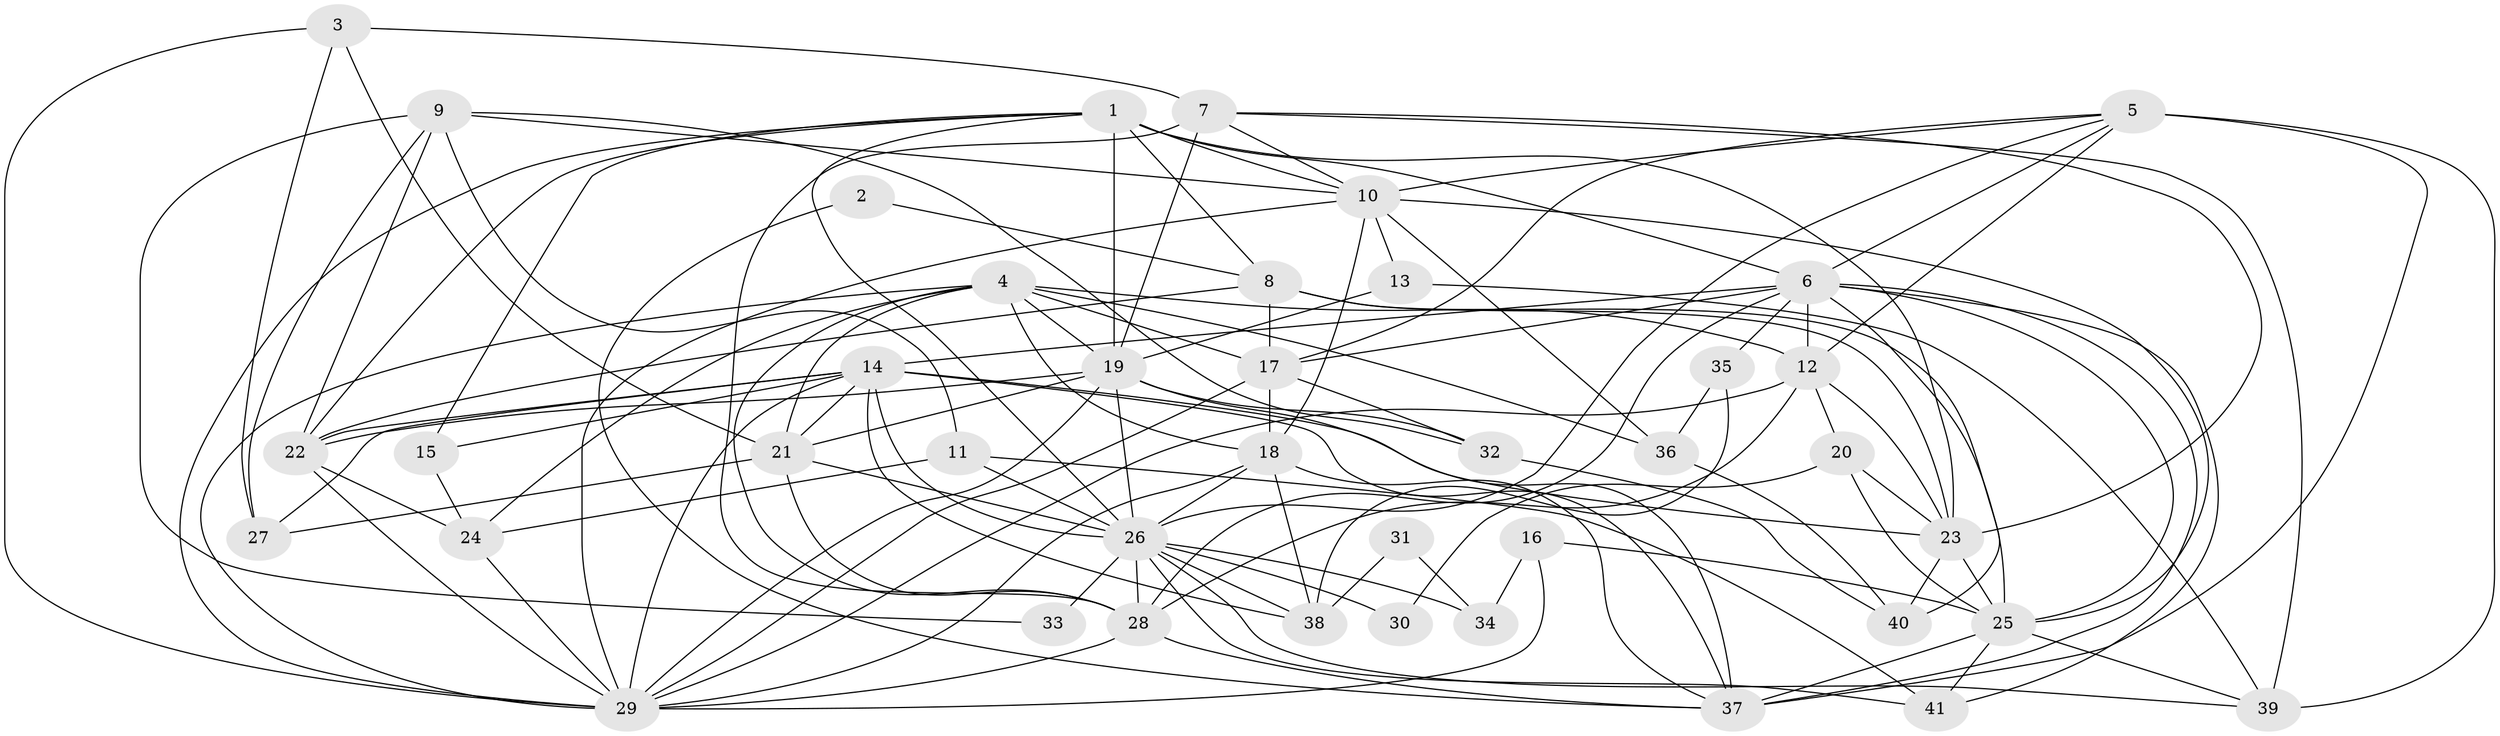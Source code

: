 // original degree distribution, {5: 0.17647058823529413, 2: 0.13725490196078433, 4: 0.2549019607843137, 3: 0.28431372549019607, 6: 0.08823529411764706, 7: 0.0392156862745098, 9: 0.00980392156862745, 8: 0.00980392156862745}
// Generated by graph-tools (version 1.1) at 2025/50/03/04/25 22:50:55]
// undirected, 41 vertices, 124 edges
graph export_dot {
  node [color=gray90,style=filled];
  1;
  2;
  3;
  4;
  5;
  6;
  7;
  8;
  9;
  10;
  11;
  12;
  13;
  14;
  15;
  16;
  17;
  18;
  19;
  20;
  21;
  22;
  23;
  24;
  25;
  26;
  27;
  28;
  29;
  30;
  31;
  32;
  33;
  34;
  35;
  36;
  37;
  38;
  39;
  40;
  41;
  1 -- 6 [weight=1.0];
  1 -- 8 [weight=1.0];
  1 -- 10 [weight=1.0];
  1 -- 15 [weight=1.0];
  1 -- 19 [weight=1.0];
  1 -- 22 [weight=1.0];
  1 -- 23 [weight=1.0];
  1 -- 26 [weight=1.0];
  1 -- 29 [weight=1.0];
  2 -- 8 [weight=1.0];
  2 -- 37 [weight=1.0];
  3 -- 7 [weight=1.0];
  3 -- 21 [weight=2.0];
  3 -- 27 [weight=1.0];
  3 -- 29 [weight=1.0];
  4 -- 12 [weight=1.0];
  4 -- 17 [weight=1.0];
  4 -- 18 [weight=1.0];
  4 -- 19 [weight=1.0];
  4 -- 21 [weight=1.0];
  4 -- 24 [weight=1.0];
  4 -- 28 [weight=1.0];
  4 -- 29 [weight=1.0];
  4 -- 36 [weight=1.0];
  5 -- 6 [weight=1.0];
  5 -- 10 [weight=1.0];
  5 -- 12 [weight=1.0];
  5 -- 17 [weight=1.0];
  5 -- 26 [weight=1.0];
  5 -- 37 [weight=1.0];
  5 -- 39 [weight=1.0];
  6 -- 12 [weight=1.0];
  6 -- 14 [weight=1.0];
  6 -- 17 [weight=2.0];
  6 -- 25 [weight=2.0];
  6 -- 28 [weight=1.0];
  6 -- 35 [weight=1.0];
  6 -- 37 [weight=1.0];
  6 -- 40 [weight=1.0];
  6 -- 41 [weight=1.0];
  7 -- 10 [weight=1.0];
  7 -- 19 [weight=2.0];
  7 -- 23 [weight=1.0];
  7 -- 28 [weight=1.0];
  7 -- 39 [weight=1.0];
  8 -- 17 [weight=2.0];
  8 -- 22 [weight=1.0];
  8 -- 23 [weight=1.0];
  8 -- 25 [weight=1.0];
  9 -- 10 [weight=1.0];
  9 -- 11 [weight=2.0];
  9 -- 22 [weight=1.0];
  9 -- 27 [weight=1.0];
  9 -- 32 [weight=1.0];
  9 -- 33 [weight=2.0];
  10 -- 13 [weight=3.0];
  10 -- 18 [weight=1.0];
  10 -- 25 [weight=1.0];
  10 -- 29 [weight=2.0];
  10 -- 36 [weight=1.0];
  11 -- 24 [weight=1.0];
  11 -- 26 [weight=1.0];
  11 -- 41 [weight=1.0];
  12 -- 20 [weight=1.0];
  12 -- 23 [weight=1.0];
  12 -- 28 [weight=1.0];
  12 -- 29 [weight=2.0];
  13 -- 19 [weight=1.0];
  13 -- 39 [weight=1.0];
  14 -- 15 [weight=1.0];
  14 -- 21 [weight=2.0];
  14 -- 22 [weight=1.0];
  14 -- 23 [weight=1.0];
  14 -- 26 [weight=1.0];
  14 -- 27 [weight=1.0];
  14 -- 29 [weight=1.0];
  14 -- 37 [weight=1.0];
  14 -- 38 [weight=1.0];
  15 -- 24 [weight=1.0];
  16 -- 25 [weight=1.0];
  16 -- 29 [weight=1.0];
  16 -- 34 [weight=1.0];
  17 -- 18 [weight=1.0];
  17 -- 29 [weight=1.0];
  17 -- 32 [weight=1.0];
  18 -- 26 [weight=1.0];
  18 -- 29 [weight=1.0];
  18 -- 37 [weight=1.0];
  18 -- 38 [weight=1.0];
  19 -- 21 [weight=1.0];
  19 -- 22 [weight=1.0];
  19 -- 26 [weight=1.0];
  19 -- 29 [weight=1.0];
  19 -- 32 [weight=1.0];
  19 -- 37 [weight=2.0];
  20 -- 23 [weight=1.0];
  20 -- 25 [weight=1.0];
  20 -- 30 [weight=1.0];
  21 -- 26 [weight=1.0];
  21 -- 27 [weight=1.0];
  21 -- 28 [weight=1.0];
  22 -- 24 [weight=1.0];
  22 -- 29 [weight=1.0];
  23 -- 25 [weight=1.0];
  23 -- 40 [weight=1.0];
  24 -- 29 [weight=1.0];
  25 -- 37 [weight=1.0];
  25 -- 39 [weight=1.0];
  25 -- 41 [weight=1.0];
  26 -- 28 [weight=1.0];
  26 -- 30 [weight=1.0];
  26 -- 33 [weight=1.0];
  26 -- 34 [weight=1.0];
  26 -- 38 [weight=1.0];
  26 -- 39 [weight=1.0];
  26 -- 41 [weight=1.0];
  28 -- 29 [weight=1.0];
  28 -- 37 [weight=1.0];
  31 -- 34 [weight=1.0];
  31 -- 38 [weight=1.0];
  32 -- 40 [weight=1.0];
  35 -- 36 [weight=1.0];
  35 -- 38 [weight=1.0];
  36 -- 40 [weight=1.0];
}

